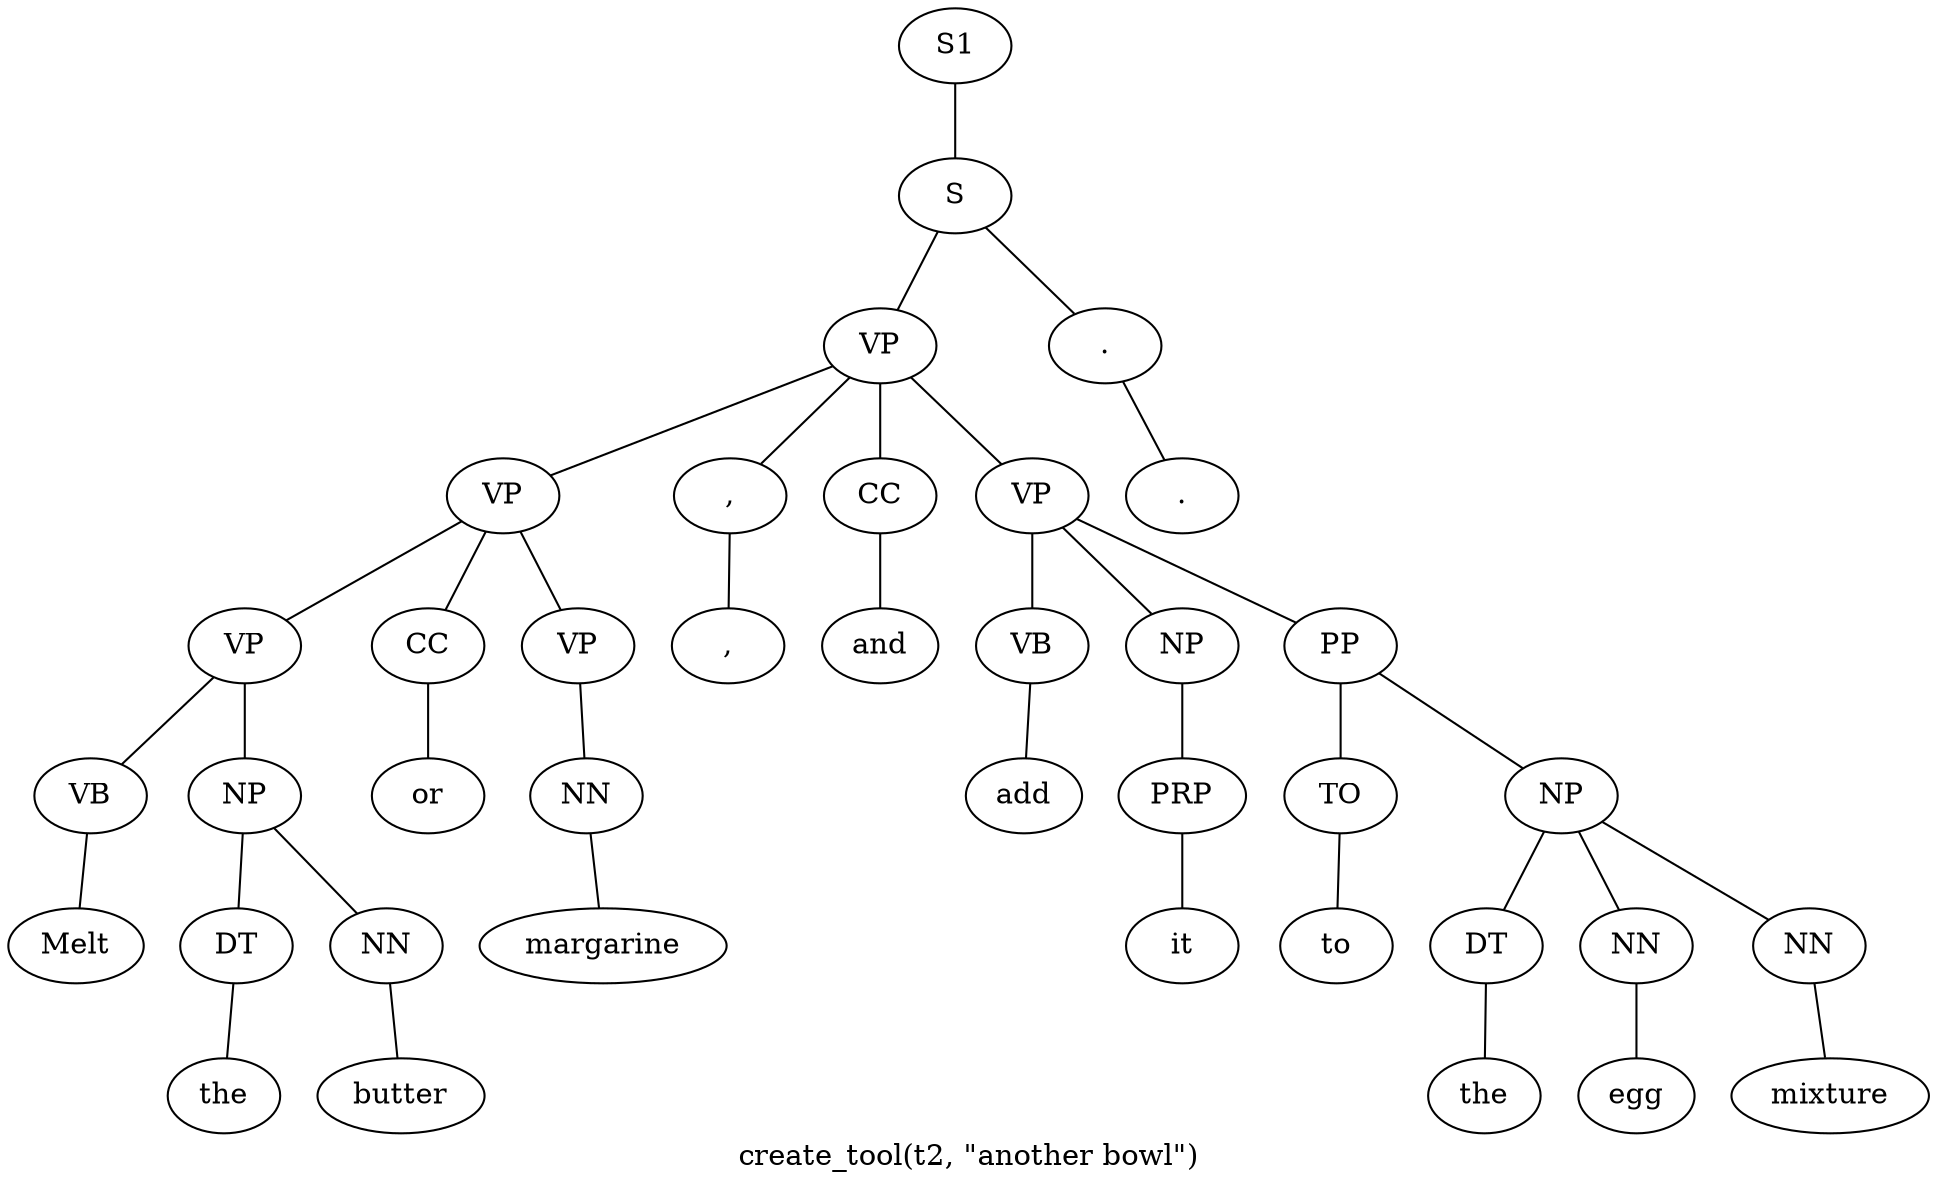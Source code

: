 graph SyntaxGraph {
	label = "create_tool(t2, \"another bowl\")";
	Node0 [label="S1"];
	Node1 [label="S"];
	Node2 [label="VP"];
	Node3 [label="VP"];
	Node4 [label="VP"];
	Node5 [label="VB"];
	Node6 [label="Melt"];
	Node7 [label="NP"];
	Node8 [label="DT"];
	Node9 [label="the"];
	Node10 [label="NN"];
	Node11 [label="butter"];
	Node12 [label="CC"];
	Node13 [label="or"];
	Node14 [label="VP"];
	Node15 [label="NN"];
	Node16 [label="margarine"];
	Node17 [label=","];
	Node18 [label=","];
	Node19 [label="CC"];
	Node20 [label="and"];
	Node21 [label="VP"];
	Node22 [label="VB"];
	Node23 [label="add"];
	Node24 [label="NP"];
	Node25 [label="PRP"];
	Node26 [label="it"];
	Node27 [label="PP"];
	Node28 [label="TO"];
	Node29 [label="to"];
	Node30 [label="NP"];
	Node31 [label="DT"];
	Node32 [label="the"];
	Node33 [label="NN"];
	Node34 [label="egg"];
	Node35 [label="NN"];
	Node36 [label="mixture"];
	Node37 [label="."];
	Node38 [label="."];

	Node0 -- Node1;
	Node1 -- Node2;
	Node1 -- Node37;
	Node2 -- Node3;
	Node2 -- Node17;
	Node2 -- Node19;
	Node2 -- Node21;
	Node3 -- Node4;
	Node3 -- Node12;
	Node3 -- Node14;
	Node4 -- Node5;
	Node4 -- Node7;
	Node5 -- Node6;
	Node7 -- Node8;
	Node7 -- Node10;
	Node8 -- Node9;
	Node10 -- Node11;
	Node12 -- Node13;
	Node14 -- Node15;
	Node15 -- Node16;
	Node17 -- Node18;
	Node19 -- Node20;
	Node21 -- Node22;
	Node21 -- Node24;
	Node21 -- Node27;
	Node22 -- Node23;
	Node24 -- Node25;
	Node25 -- Node26;
	Node27 -- Node28;
	Node27 -- Node30;
	Node28 -- Node29;
	Node30 -- Node31;
	Node30 -- Node33;
	Node30 -- Node35;
	Node31 -- Node32;
	Node33 -- Node34;
	Node35 -- Node36;
	Node37 -- Node38;
}